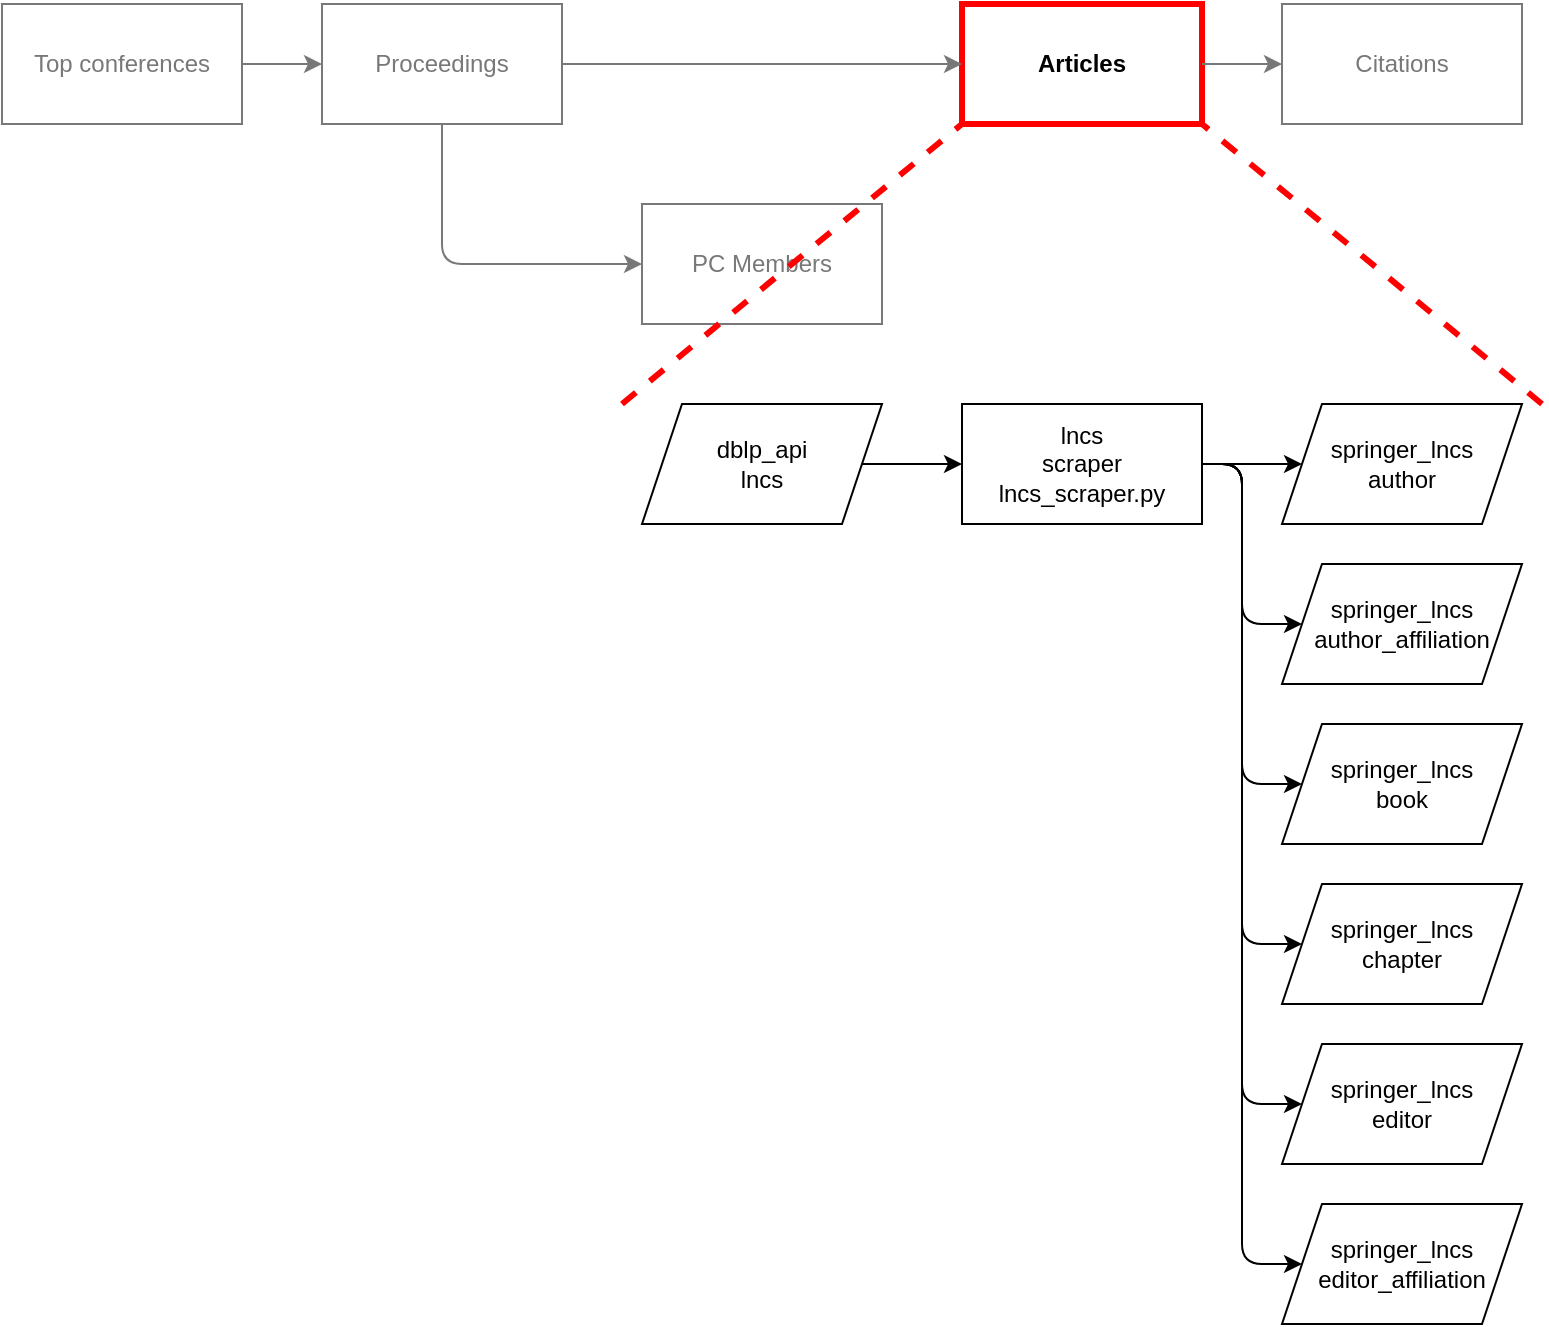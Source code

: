 <mxfile>
    <diagram id="bV3-OLFXzYx6o3nfJZ8c" name="Page-1">
        <mxGraphModel dx="1593" dy="658" grid="1" gridSize="10" guides="1" tooltips="1" connect="1" arrows="1" fold="1" page="1" pageScale="1" pageWidth="850" pageHeight="1100" math="0" shadow="0">
            <root>
                <mxCell id="0"/>
                <mxCell id="1" parent="0"/>
                <mxCell id="2" value="Top conferences" style="rounded=0;whiteSpace=wrap;html=1;strokeColor=#787878;fontColor=#787878;" parent="1" vertex="1">
                    <mxGeometry x="80" y="40" width="120" height="60" as="geometry"/>
                </mxCell>
                <mxCell id="3" value="Proceedings" style="rounded=0;whiteSpace=wrap;html=1;strokeColor=#787878;fontColor=#787878;" parent="1" vertex="1">
                    <mxGeometry x="240" y="40" width="120" height="60" as="geometry"/>
                </mxCell>
                <mxCell id="4" value="Articles" style="rounded=0;whiteSpace=wrap;html=1;fontStyle=1;strokeColor=#FF0000;strokeWidth=3;" parent="1" vertex="1">
                    <mxGeometry x="560" y="40" width="120" height="60" as="geometry"/>
                </mxCell>
                <mxCell id="13" value="" style="edgeStyle=none;html=1;exitX=0.5;exitY=1;exitDx=0;exitDy=0;entryX=0;entryY=0.5;entryDx=0;entryDy=0;strokeColor=#787878;fontColor=#787878;" parent="1" source="3" target="6" edge="1">
                    <mxGeometry relative="1" as="geometry">
                        <mxPoint x="350" y="120" as="targetPoint"/>
                        <Array as="points">
                            <mxPoint x="300" y="170"/>
                        </Array>
                    </mxGeometry>
                </mxCell>
                <mxCell id="6" value="PC Members" style="rounded=0;whiteSpace=wrap;html=1;strokeColor=#787878;fontColor=#787878;" parent="1" vertex="1">
                    <mxGeometry x="400" y="140" width="120" height="60" as="geometry"/>
                </mxCell>
                <mxCell id="7" value="Citations" style="rounded=0;whiteSpace=wrap;html=1;strokeColor=#787878;fontColor=#787878;" parent="1" vertex="1">
                    <mxGeometry x="720" y="40" width="120" height="60" as="geometry"/>
                </mxCell>
                <mxCell id="8" value="" style="endArrow=classic;html=1;exitX=1;exitY=0.5;exitDx=0;exitDy=0;entryX=0;entryY=0.5;entryDx=0;entryDy=0;strokeColor=#787878;fontColor=#787878;" parent="1" source="2" target="3" edge="1">
                    <mxGeometry width="50" height="50" relative="1" as="geometry">
                        <mxPoint x="500" y="360" as="sourcePoint"/>
                        <mxPoint x="550" y="310" as="targetPoint"/>
                    </mxGeometry>
                </mxCell>
                <mxCell id="10" value="" style="endArrow=classic;html=1;exitX=1;exitY=0.5;exitDx=0;exitDy=0;entryX=0;entryY=0.5;entryDx=0;entryDy=0;strokeColor=#787878;fontColor=#787878;" parent="1" source="3" target="4" edge="1">
                    <mxGeometry width="50" height="50" relative="1" as="geometry">
                        <mxPoint x="310" y="110" as="sourcePoint"/>
                        <mxPoint x="310" y="170" as="targetPoint"/>
                    </mxGeometry>
                </mxCell>
                <mxCell id="11" value="" style="endArrow=classic;html=1;exitX=1;exitY=0.5;exitDx=0;exitDy=0;entryX=0;entryY=0.5;entryDx=0;entryDy=0;strokeColor=#787878;fontColor=#787878;" parent="1" source="4" target="7" edge="1">
                    <mxGeometry width="50" height="50" relative="1" as="geometry">
                        <mxPoint x="530" y="80" as="sourcePoint"/>
                        <mxPoint x="610" y="80" as="targetPoint"/>
                    </mxGeometry>
                </mxCell>
                <mxCell id="16" value="dblp_api&lt;br&gt;lncs" style="shape=parallelogram;perimeter=parallelogramPerimeter;whiteSpace=wrap;html=1;fixedSize=1;" vertex="1" parent="1">
                    <mxGeometry x="400" y="240" width="120" height="60" as="geometry"/>
                </mxCell>
                <mxCell id="17" value="lncs&lt;br&gt;scraper&lt;br&gt;lncs_scraper.py" style="rounded=0;whiteSpace=wrap;html=1;" vertex="1" parent="1">
                    <mxGeometry x="560" y="240" width="120" height="60" as="geometry"/>
                </mxCell>
                <mxCell id="18" value="" style="endArrow=classic;html=1;entryX=0;entryY=0.5;entryDx=0;entryDy=0;exitX=1;exitY=0.5;exitDx=0;exitDy=0;" edge="1" parent="1" source="16" target="17">
                    <mxGeometry width="50" height="50" relative="1" as="geometry">
                        <mxPoint x="470" y="420" as="sourcePoint"/>
                        <mxPoint x="520" y="370" as="targetPoint"/>
                    </mxGeometry>
                </mxCell>
                <mxCell id="19" value="springer_lncs&lt;br&gt;author" style="shape=parallelogram;perimeter=parallelogramPerimeter;whiteSpace=wrap;html=1;fixedSize=1;" vertex="1" parent="1">
                    <mxGeometry x="720" y="240" width="120" height="60" as="geometry"/>
                </mxCell>
                <mxCell id="20" value="springer_lncs&lt;br&gt;author_affiliation" style="shape=parallelogram;perimeter=parallelogramPerimeter;whiteSpace=wrap;html=1;fixedSize=1;" vertex="1" parent="1">
                    <mxGeometry x="720" y="320" width="120" height="60" as="geometry"/>
                </mxCell>
                <mxCell id="21" value="springer_lncs&lt;br&gt;book" style="shape=parallelogram;perimeter=parallelogramPerimeter;whiteSpace=wrap;html=1;fixedSize=1;" vertex="1" parent="1">
                    <mxGeometry x="720" y="400" width="120" height="60" as="geometry"/>
                </mxCell>
                <mxCell id="22" value="springer_lncs&lt;br&gt;chapter" style="shape=parallelogram;perimeter=parallelogramPerimeter;whiteSpace=wrap;html=1;fixedSize=1;" vertex="1" parent="1">
                    <mxGeometry x="720" y="480" width="120" height="60" as="geometry"/>
                </mxCell>
                <mxCell id="23" value="springer_lncs&lt;br&gt;editor" style="shape=parallelogram;perimeter=parallelogramPerimeter;whiteSpace=wrap;html=1;fixedSize=1;" vertex="1" parent="1">
                    <mxGeometry x="720" y="560" width="120" height="60" as="geometry"/>
                </mxCell>
                <mxCell id="24" value="springer_lncs&lt;br&gt;editor_affiliation" style="shape=parallelogram;perimeter=parallelogramPerimeter;whiteSpace=wrap;html=1;fixedSize=1;" vertex="1" parent="1">
                    <mxGeometry x="720" y="640" width="120" height="60" as="geometry"/>
                </mxCell>
                <mxCell id="25" value="" style="endArrow=classic;html=1;exitX=1;exitY=0.5;exitDx=0;exitDy=0;entryX=0;entryY=0.5;entryDx=0;entryDy=0;" edge="1" parent="1" source="17" target="19">
                    <mxGeometry width="50" height="50" relative="1" as="geometry">
                        <mxPoint x="840" y="420" as="sourcePoint"/>
                        <mxPoint x="890" y="370" as="targetPoint"/>
                    </mxGeometry>
                </mxCell>
                <mxCell id="26" value="" style="endArrow=classic;html=1;exitX=1;exitY=0.5;exitDx=0;exitDy=0;entryX=0;entryY=0.5;entryDx=0;entryDy=0;" edge="1" parent="1" source="17" target="20">
                    <mxGeometry width="50" height="50" relative="1" as="geometry">
                        <mxPoint x="770" y="280" as="sourcePoint"/>
                        <mxPoint x="860" y="280" as="targetPoint"/>
                        <Array as="points">
                            <mxPoint x="700" y="270"/>
                            <mxPoint x="700" y="350"/>
                        </Array>
                    </mxGeometry>
                </mxCell>
                <mxCell id="27" value="" style="endArrow=classic;html=1;exitX=1;exitY=0.5;exitDx=0;exitDy=0;entryX=0;entryY=0.5;entryDx=0;entryDy=0;" edge="1" parent="1" source="17" target="21">
                    <mxGeometry width="50" height="50" relative="1" as="geometry">
                        <mxPoint x="770" y="280" as="sourcePoint"/>
                        <mxPoint x="860" y="360" as="targetPoint"/>
                        <Array as="points">
                            <mxPoint x="700" y="270"/>
                            <mxPoint x="700" y="430"/>
                        </Array>
                    </mxGeometry>
                </mxCell>
                <mxCell id="28" value="" style="endArrow=classic;html=1;exitX=1;exitY=0.5;exitDx=0;exitDy=0;entryX=0;entryY=0.5;entryDx=0;entryDy=0;" edge="1" parent="1" source="17" target="22">
                    <mxGeometry width="50" height="50" relative="1" as="geometry">
                        <mxPoint x="770" y="280" as="sourcePoint"/>
                        <mxPoint x="860" y="440" as="targetPoint"/>
                        <Array as="points">
                            <mxPoint x="700" y="270"/>
                            <mxPoint x="700" y="510"/>
                        </Array>
                    </mxGeometry>
                </mxCell>
                <mxCell id="29" value="" style="endArrow=classic;html=1;exitX=1;exitY=0.5;exitDx=0;exitDy=0;entryX=0;entryY=0.5;entryDx=0;entryDy=0;" edge="1" parent="1" source="17" target="23">
                    <mxGeometry width="50" height="50" relative="1" as="geometry">
                        <mxPoint x="770" y="280" as="sourcePoint"/>
                        <mxPoint x="860" y="520" as="targetPoint"/>
                        <Array as="points">
                            <mxPoint x="700" y="270"/>
                            <mxPoint x="700" y="590"/>
                        </Array>
                    </mxGeometry>
                </mxCell>
                <mxCell id="30" value="" style="endArrow=classic;html=1;exitX=1;exitY=0.5;exitDx=0;exitDy=0;entryX=0;entryY=0.5;entryDx=0;entryDy=0;" edge="1" parent="1" source="17" target="24">
                    <mxGeometry width="50" height="50" relative="1" as="geometry">
                        <mxPoint x="770" y="280" as="sourcePoint"/>
                        <mxPoint x="860" y="600" as="targetPoint"/>
                        <Array as="points">
                            <mxPoint x="700" y="270"/>
                            <mxPoint x="700" y="670"/>
                        </Array>
                    </mxGeometry>
                </mxCell>
                <mxCell id="31" value="" style="endArrow=none;dashed=1;html=1;strokeWidth=3;entryX=0;entryY=1;entryDx=0;entryDy=0;strokeColor=#FF0000;" edge="1" parent="1" target="4">
                    <mxGeometry width="50" height="50" relative="1" as="geometry">
                        <mxPoint x="390" y="240" as="sourcePoint"/>
                        <mxPoint x="240" y="100" as="targetPoint"/>
                    </mxGeometry>
                </mxCell>
                <mxCell id="32" value="" style="endArrow=none;dashed=1;html=1;strokeWidth=3;entryX=1;entryY=1;entryDx=0;entryDy=0;strokeColor=#FF0000;" edge="1" parent="1" target="4">
                    <mxGeometry width="50" height="50" relative="1" as="geometry">
                        <mxPoint x="850" y="240" as="sourcePoint"/>
                        <mxPoint x="570" y="110" as="targetPoint"/>
                    </mxGeometry>
                </mxCell>
            </root>
        </mxGraphModel>
    </diagram>
</mxfile>